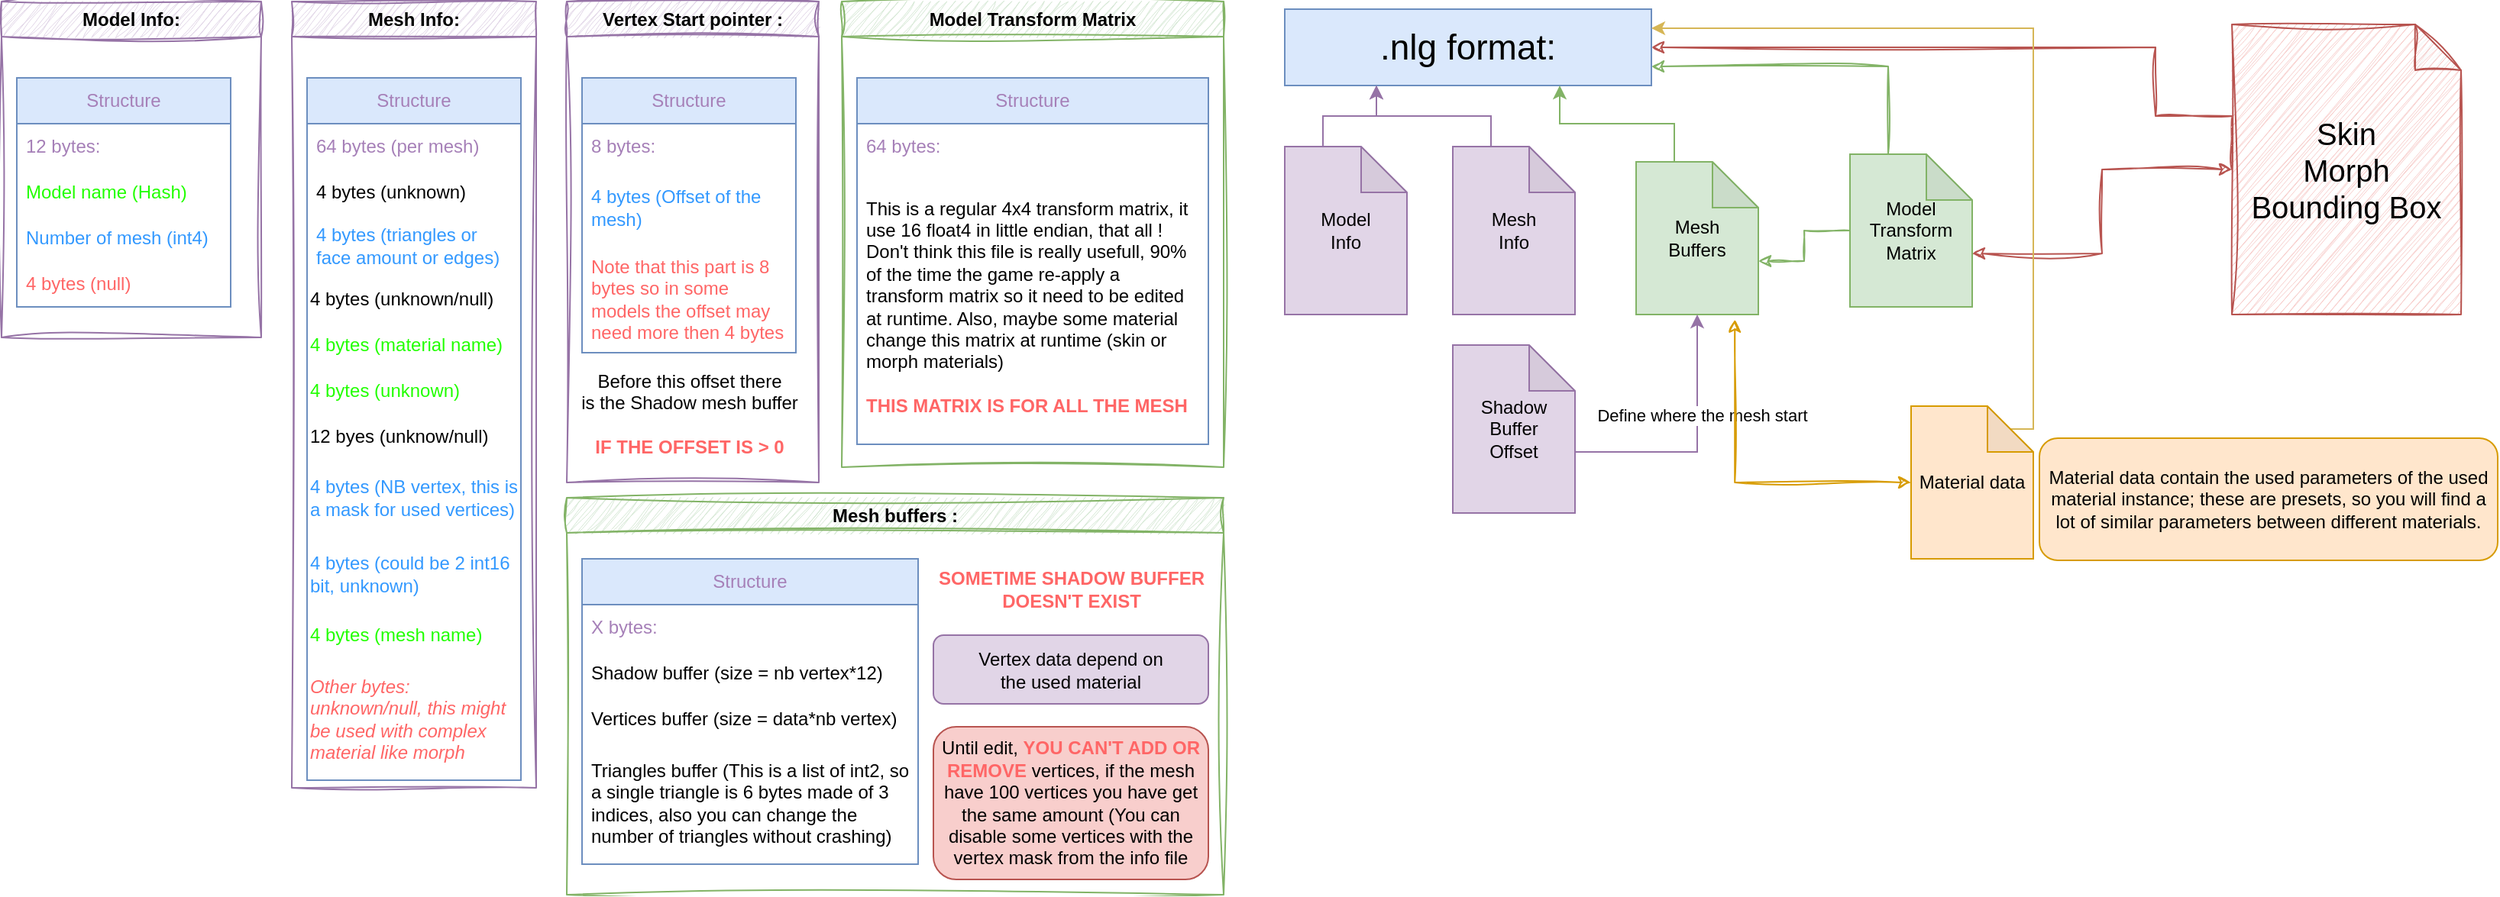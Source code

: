 <mxfile version="24.7.7">
  <diagram name="Page-1" id="0iKNBjSxTO5VBwB9Uzt2">
    <mxGraphModel dx="2261" dy="738" grid="1" gridSize="10" guides="1" tooltips="1" connect="1" arrows="1" fold="1" page="1" pageScale="1" pageWidth="827" pageHeight="1169" math="0" shadow="0">
      <root>
        <mxCell id="0" />
        <mxCell id="1" parent="0" />
        <mxCell id="Hm81v1ggbnl3Qcxi1E1R-1" value=".nlg format:" style="rounded=0;whiteSpace=wrap;html=1;fillColor=#dae8fc;strokeColor=#6c8ebf;glass=0;shadow=0;labelBackgroundColor=none;fontSize=23;" vertex="1" parent="1">
          <mxGeometry x="30" y="20" width="240" height="50" as="geometry" />
        </mxCell>
        <mxCell id="Hm81v1ggbnl3Qcxi1E1R-2" style="edgeStyle=orthogonalEdgeStyle;rounded=0;orthogonalLoop=1;jettySize=auto;html=1;exitX=0;exitY=0;exitDx=25;exitDy=0;exitPerimeter=0;entryX=0.25;entryY=1;entryDx=0;entryDy=0;fillColor=#e1d5e7;strokeColor=#9673a6;" edge="1" parent="1" source="Hm81v1ggbnl3Qcxi1E1R-3" target="Hm81v1ggbnl3Qcxi1E1R-1">
          <mxGeometry relative="1" as="geometry" />
        </mxCell>
        <mxCell id="Hm81v1ggbnl3Qcxi1E1R-3" value="Model&lt;br&gt;Info" style="shape=note;whiteSpace=wrap;html=1;backgroundOutline=1;darkOpacity=0.05;fillColor=#e1d5e7;strokeColor=#9673a6;" vertex="1" parent="1">
          <mxGeometry x="30" y="110" width="80" height="110" as="geometry" />
        </mxCell>
        <mxCell id="Hm81v1ggbnl3Qcxi1E1R-4" style="edgeStyle=orthogonalEdgeStyle;rounded=0;orthogonalLoop=1;jettySize=auto;html=1;exitX=0;exitY=0;exitDx=25;exitDy=0;exitPerimeter=0;entryX=0.25;entryY=1;entryDx=0;entryDy=0;fillColor=#e1d5e7;strokeColor=#9673a6;" edge="1" parent="1" source="Hm81v1ggbnl3Qcxi1E1R-5" target="Hm81v1ggbnl3Qcxi1E1R-1">
          <mxGeometry relative="1" as="geometry" />
        </mxCell>
        <mxCell id="Hm81v1ggbnl3Qcxi1E1R-5" value="Mesh&lt;br&gt;Info" style="shape=note;whiteSpace=wrap;html=1;backgroundOutline=1;darkOpacity=0.05;fillColor=#e1d5e7;strokeColor=#9673a6;" vertex="1" parent="1">
          <mxGeometry x="140" y="110" width="80" height="110" as="geometry" />
        </mxCell>
        <mxCell id="Hm81v1ggbnl3Qcxi1E1R-6" style="edgeStyle=orthogonalEdgeStyle;rounded=0;orthogonalLoop=1;jettySize=auto;html=1;exitX=0;exitY=0;exitDx=25;exitDy=0;exitPerimeter=0;entryX=0.75;entryY=1;entryDx=0;entryDy=0;fillColor=#d5e8d4;strokeColor=#82b366;" edge="1" parent="1" source="Hm81v1ggbnl3Qcxi1E1R-7" target="Hm81v1ggbnl3Qcxi1E1R-1">
          <mxGeometry relative="1" as="geometry" />
        </mxCell>
        <mxCell id="Hm81v1ggbnl3Qcxi1E1R-7" value="Mesh&lt;br&gt;Buffers" style="shape=note;whiteSpace=wrap;html=1;backgroundOutline=1;darkOpacity=0.05;fillColor=#d5e8d4;strokeColor=#82b366;" vertex="1" parent="1">
          <mxGeometry x="260" y="120" width="80" height="100" as="geometry" />
        </mxCell>
        <mxCell id="Hm81v1ggbnl3Qcxi1E1R-8" style="edgeStyle=orthogonalEdgeStyle;rounded=0;orthogonalLoop=1;jettySize=auto;html=1;exitX=0;exitY=0;exitDx=25;exitDy=0;exitPerimeter=0;entryX=1;entryY=0.75;entryDx=0;entryDy=0;sketch=1;curveFitting=1;jiggle=2;fillColor=#d5e8d4;strokeColor=#82b366;" edge="1" parent="1" source="Hm81v1ggbnl3Qcxi1E1R-9" target="Hm81v1ggbnl3Qcxi1E1R-1">
          <mxGeometry relative="1" as="geometry" />
        </mxCell>
        <mxCell id="Hm81v1ggbnl3Qcxi1E1R-9" value="Model&lt;br&gt;Transform&lt;br&gt;Matrix" style="shape=note;whiteSpace=wrap;html=1;backgroundOutline=1;darkOpacity=0.05;fillColor=#d5e8d4;strokeColor=#82b366;direction=east;" vertex="1" parent="1">
          <mxGeometry x="400" y="115" width="80" height="100" as="geometry" />
        </mxCell>
        <mxCell id="Hm81v1ggbnl3Qcxi1E1R-10" value="Shadow&lt;br&gt;Buffer&lt;br&gt;Offset" style="shape=note;whiteSpace=wrap;html=1;backgroundOutline=1;darkOpacity=0.05;fillColor=#e1d5e7;strokeColor=#9673a6;" vertex="1" parent="1">
          <mxGeometry x="140" y="240" width="80" height="110" as="geometry" />
        </mxCell>
        <mxCell id="Hm81v1ggbnl3Qcxi1E1R-11" style="edgeStyle=orthogonalEdgeStyle;rounded=0;orthogonalLoop=1;jettySize=auto;html=1;exitX=0;exitY=0.5;exitDx=0;exitDy=0;exitPerimeter=0;entryX=1;entryY=0.5;entryDx=0;entryDy=0;sketch=1;curveFitting=1;jiggle=2;fillColor=#f8cecc;strokeColor=#b85450;" edge="1" parent="1" source="Hm81v1ggbnl3Qcxi1E1R-12" target="Hm81v1ggbnl3Qcxi1E1R-1">
          <mxGeometry relative="1" as="geometry">
            <Array as="points">
              <mxPoint x="650" y="90" />
              <mxPoint x="600" y="90" />
              <mxPoint x="600" y="45" />
            </Array>
          </mxGeometry>
        </mxCell>
        <mxCell id="Hm81v1ggbnl3Qcxi1E1R-12" value="Skin&lt;br style=&quot;font-size: 20px;&quot;&gt;Morph&lt;br style=&quot;font-size: 20px;&quot;&gt;Bounding Box" style="shape=note;whiteSpace=wrap;html=1;backgroundOutline=1;darkOpacity=0.05;fillColor=#f8cecc;strokeColor=#b85450;fontSize=20;sketch=1;curveFitting=1;jiggle=2;" vertex="1" parent="1">
          <mxGeometry x="650" y="30" width="150" height="190" as="geometry" />
        </mxCell>
        <mxCell id="Hm81v1ggbnl3Qcxi1E1R-13" style="edgeStyle=orthogonalEdgeStyle;rounded=0;orthogonalLoop=1;jettySize=auto;html=1;exitX=0;exitY=0.5;exitDx=0;exitDy=0;exitPerimeter=0;entryX=0;entryY=0;entryDx=80;entryDy=65;entryPerimeter=0;fillColor=#d5e8d4;strokeColor=#82b366;flowAnimation=0;sketch=1;curveFitting=1;jiggle=2;" edge="1" parent="1" source="Hm81v1ggbnl3Qcxi1E1R-9" target="Hm81v1ggbnl3Qcxi1E1R-7">
          <mxGeometry relative="1" as="geometry" />
        </mxCell>
        <mxCell id="Hm81v1ggbnl3Qcxi1E1R-14" style="edgeStyle=orthogonalEdgeStyle;rounded=0;orthogonalLoop=1;jettySize=auto;html=1;exitX=0;exitY=0.5;exitDx=0;exitDy=0;exitPerimeter=0;entryX=0;entryY=0;entryDx=80;entryDy=65;entryPerimeter=0;fillColor=#f8cecc;strokeColor=#b85450;sketch=1;curveFitting=1;jiggle=2;startArrow=classic;startFill=1;" edge="1" parent="1" source="Hm81v1ggbnl3Qcxi1E1R-12" target="Hm81v1ggbnl3Qcxi1E1R-9">
          <mxGeometry relative="1" as="geometry" />
        </mxCell>
        <mxCell id="Hm81v1ggbnl3Qcxi1E1R-15" style="edgeStyle=orthogonalEdgeStyle;rounded=0;orthogonalLoop=1;jettySize=auto;html=1;exitX=0;exitY=0;exitDx=80;exitDy=70;exitPerimeter=0;entryX=0.5;entryY=1;entryDx=0;entryDy=0;entryPerimeter=0;fillColor=#e1d5e7;strokeColor=#9673a6;" edge="1" parent="1" source="Hm81v1ggbnl3Qcxi1E1R-10" target="Hm81v1ggbnl3Qcxi1E1R-7">
          <mxGeometry relative="1" as="geometry" />
        </mxCell>
        <mxCell id="Hm81v1ggbnl3Qcxi1E1R-16" value="Define where the mesh start" style="edgeLabel;html=1;align=center;verticalAlign=middle;resizable=0;points=[];" vertex="1" connectable="0" parent="Hm81v1ggbnl3Qcxi1E1R-15">
          <mxGeometry x="0.224" y="-3" relative="1" as="geometry">
            <mxPoint as="offset" />
          </mxGeometry>
        </mxCell>
        <mxCell id="Hm81v1ggbnl3Qcxi1E1R-17" value="Model Info:" style="swimlane;whiteSpace=wrap;html=1;fillColor=#e1d5e7;strokeColor=#9673a6;sketch=1;curveFitting=1;jiggle=2;" vertex="1" parent="1">
          <mxGeometry x="-810" y="15" width="170" height="220" as="geometry" />
        </mxCell>
        <mxCell id="Hm81v1ggbnl3Qcxi1E1R-18" value="&lt;font color=&quot;#a680b8&quot;&gt;Structure&lt;/font&gt;" style="swimlane;fontStyle=0;childLayout=stackLayout;horizontal=1;startSize=30;horizontalStack=0;resizeParent=1;resizeParentMax=0;resizeLast=0;collapsible=1;marginBottom=0;whiteSpace=wrap;html=1;fillColor=#dae8fc;strokeColor=#6c8ebf;" vertex="1" parent="Hm81v1ggbnl3Qcxi1E1R-17">
          <mxGeometry x="10" y="50" width="140" height="150" as="geometry" />
        </mxCell>
        <mxCell id="Hm81v1ggbnl3Qcxi1E1R-19" value="12 bytes:" style="text;strokeColor=none;fillColor=none;align=left;verticalAlign=middle;spacingLeft=4;spacingRight=4;overflow=hidden;points=[[0,0.5],[1,0.5]];portConstraint=eastwest;rotatable=0;whiteSpace=wrap;html=1;fontColor=#A680B8;" vertex="1" parent="Hm81v1ggbnl3Qcxi1E1R-18">
          <mxGeometry y="30" width="140" height="30" as="geometry" />
        </mxCell>
        <mxCell id="Hm81v1ggbnl3Qcxi1E1R-20" value="Model name (Hash)" style="text;strokeColor=none;fillColor=none;align=left;verticalAlign=middle;spacingLeft=4;spacingRight=4;overflow=hidden;points=[[0,0.5],[1,0.5]];portConstraint=eastwest;rotatable=0;whiteSpace=wrap;html=1;fontColor=#22FF00;" vertex="1" parent="Hm81v1ggbnl3Qcxi1E1R-18">
          <mxGeometry y="60" width="140" height="30" as="geometry" />
        </mxCell>
        <mxCell id="Hm81v1ggbnl3Qcxi1E1R-21" value="Number of mesh (int4)" style="text;strokeColor=none;fillColor=none;align=left;verticalAlign=middle;spacingLeft=4;spacingRight=4;overflow=hidden;points=[[0,0.5],[1,0.5]];portConstraint=eastwest;rotatable=0;whiteSpace=wrap;html=1;fontColor=#3399FF;" vertex="1" parent="Hm81v1ggbnl3Qcxi1E1R-18">
          <mxGeometry y="90" width="140" height="30" as="geometry" />
        </mxCell>
        <mxCell id="Hm81v1ggbnl3Qcxi1E1R-22" value="4 bytes (null)" style="text;strokeColor=none;fillColor=none;align=left;verticalAlign=middle;spacingLeft=4;spacingRight=4;overflow=hidden;points=[[0,0.5],[1,0.5]];portConstraint=eastwest;rotatable=0;whiteSpace=wrap;html=1;fontColor=#FF6666;" vertex="1" parent="Hm81v1ggbnl3Qcxi1E1R-18">
          <mxGeometry y="120" width="140" height="30" as="geometry" />
        </mxCell>
        <mxCell id="Hm81v1ggbnl3Qcxi1E1R-23" value="Mesh Info:" style="swimlane;whiteSpace=wrap;html=1;fillColor=#e1d5e7;strokeColor=#9673a6;sketch=1;curveFitting=1;jiggle=2;" vertex="1" parent="1">
          <mxGeometry x="-620" y="15" width="160" height="515" as="geometry" />
        </mxCell>
        <mxCell id="Hm81v1ggbnl3Qcxi1E1R-24" value="&lt;font color=&quot;#a680b8&quot;&gt;Structure&lt;/font&gt;" style="swimlane;fontStyle=0;childLayout=stackLayout;horizontal=1;startSize=30;horizontalStack=0;resizeParent=1;resizeParentMax=0;resizeLast=0;collapsible=1;marginBottom=0;whiteSpace=wrap;html=1;fillColor=#dae8fc;strokeColor=#6c8ebf;" vertex="1" parent="Hm81v1ggbnl3Qcxi1E1R-23">
          <mxGeometry x="10" y="50" width="140" height="460" as="geometry" />
        </mxCell>
        <mxCell id="Hm81v1ggbnl3Qcxi1E1R-25" value="64 bytes (per mesh)" style="text;strokeColor=none;fillColor=none;align=left;verticalAlign=middle;spacingLeft=4;spacingRight=4;overflow=hidden;points=[[0,0.5],[1,0.5]];portConstraint=eastwest;rotatable=0;whiteSpace=wrap;html=1;fontColor=#A680B8;" vertex="1" parent="Hm81v1ggbnl3Qcxi1E1R-24">
          <mxGeometry y="30" width="140" height="30" as="geometry" />
        </mxCell>
        <mxCell id="Hm81v1ggbnl3Qcxi1E1R-26" value="4 bytes (unknown)" style="text;strokeColor=none;fillColor=none;align=left;verticalAlign=middle;spacingLeft=4;spacingRight=4;overflow=hidden;points=[[0,0.5],[1,0.5]];portConstraint=eastwest;rotatable=0;whiteSpace=wrap;html=1;" vertex="1" parent="Hm81v1ggbnl3Qcxi1E1R-24">
          <mxGeometry y="60" width="140" height="30" as="geometry" />
        </mxCell>
        <mxCell id="Hm81v1ggbnl3Qcxi1E1R-27" value="4 bytes (triangles or face amount or edges)" style="text;strokeColor=none;fillColor=none;align=left;verticalAlign=middle;spacingLeft=4;spacingRight=4;overflow=hidden;points=[[0,0.5],[1,0.5]];portConstraint=eastwest;rotatable=0;whiteSpace=wrap;html=1;fontColor=#3399FF;" vertex="1" parent="Hm81v1ggbnl3Qcxi1E1R-24">
          <mxGeometry y="90" width="140" height="40" as="geometry" />
        </mxCell>
        <mxCell id="Hm81v1ggbnl3Qcxi1E1R-28" value="4 bytes (unknown/null)" style="text;html=1;align=left;verticalAlign=middle;whiteSpace=wrap;rounded=0;" vertex="1" parent="Hm81v1ggbnl3Qcxi1E1R-24">
          <mxGeometry y="130" width="140" height="30" as="geometry" />
        </mxCell>
        <mxCell id="Hm81v1ggbnl3Qcxi1E1R-29" value="4 bytes (material name)" style="text;html=1;align=left;verticalAlign=middle;whiteSpace=wrap;rounded=0;fontColor=#22FF00;" vertex="1" parent="Hm81v1ggbnl3Qcxi1E1R-24">
          <mxGeometry y="160" width="140" height="30" as="geometry" />
        </mxCell>
        <mxCell id="Hm81v1ggbnl3Qcxi1E1R-30" value="4 bytes (unknown)" style="text;html=1;align=left;verticalAlign=middle;whiteSpace=wrap;rounded=0;labelBackgroundColor=none;fontColor=#22FF00;" vertex="1" parent="Hm81v1ggbnl3Qcxi1E1R-24">
          <mxGeometry y="190" width="140" height="30" as="geometry" />
        </mxCell>
        <mxCell id="Hm81v1ggbnl3Qcxi1E1R-31" value="12 byes (unknow/null)" style="text;html=1;align=left;verticalAlign=middle;whiteSpace=wrap;rounded=0;labelBackgroundColor=none;fontColor=#000000;" vertex="1" parent="Hm81v1ggbnl3Qcxi1E1R-24">
          <mxGeometry y="220" width="140" height="30" as="geometry" />
        </mxCell>
        <mxCell id="Hm81v1ggbnl3Qcxi1E1R-32" value="4 bytes (NB vertex, this is a mask for used vertices)" style="text;html=1;align=left;verticalAlign=middle;whiteSpace=wrap;rounded=0;labelBackgroundColor=none;fontColor=#3399FF;" vertex="1" parent="Hm81v1ggbnl3Qcxi1E1R-24">
          <mxGeometry y="250" width="140" height="50" as="geometry" />
        </mxCell>
        <mxCell id="Hm81v1ggbnl3Qcxi1E1R-33" value="4 bytes (could be 2 int16 bit, unknown)" style="text;html=1;align=left;verticalAlign=middle;whiteSpace=wrap;rounded=0;labelBackgroundColor=none;fontColor=#3399FF;" vertex="1" parent="Hm81v1ggbnl3Qcxi1E1R-24">
          <mxGeometry y="300" width="140" height="50" as="geometry" />
        </mxCell>
        <mxCell id="Hm81v1ggbnl3Qcxi1E1R-34" value="4 bytes (mesh name)" style="text;html=1;align=left;verticalAlign=middle;whiteSpace=wrap;rounded=0;labelBackgroundColor=none;fontColor=#22FF00;" vertex="1" parent="Hm81v1ggbnl3Qcxi1E1R-24">
          <mxGeometry y="350" width="140" height="30" as="geometry" />
        </mxCell>
        <mxCell id="Hm81v1ggbnl3Qcxi1E1R-35" value="&lt;i&gt;Other bytes: unknown/null, this might be used with complex material like morph&lt;/i&gt;" style="text;html=1;align=left;verticalAlign=middle;whiteSpace=wrap;rounded=0;labelBackgroundColor=none;fontColor=#FF6666;" vertex="1" parent="Hm81v1ggbnl3Qcxi1E1R-24">
          <mxGeometry y="380" width="140" height="80" as="geometry" />
        </mxCell>
        <mxCell id="Hm81v1ggbnl3Qcxi1E1R-36" value="Vertex Start pointer :" style="swimlane;whiteSpace=wrap;html=1;fillColor=#e1d5e7;strokeColor=#9673a6;sketch=1;curveFitting=1;jiggle=2;" vertex="1" parent="1">
          <mxGeometry x="-440" y="15" width="165" height="315" as="geometry" />
        </mxCell>
        <mxCell id="Hm81v1ggbnl3Qcxi1E1R-37" value="&lt;font color=&quot;#a680b8&quot;&gt;Structure&lt;/font&gt;" style="swimlane;fontStyle=0;childLayout=stackLayout;horizontal=1;startSize=30;horizontalStack=0;resizeParent=1;resizeParentMax=0;resizeLast=0;collapsible=1;marginBottom=0;whiteSpace=wrap;html=1;fillColor=#dae8fc;strokeColor=#6c8ebf;" vertex="1" parent="Hm81v1ggbnl3Qcxi1E1R-36">
          <mxGeometry x="10" y="50" width="140" height="180" as="geometry" />
        </mxCell>
        <mxCell id="Hm81v1ggbnl3Qcxi1E1R-38" value="8 bytes:" style="text;strokeColor=none;fillColor=none;align=left;verticalAlign=middle;spacingLeft=4;spacingRight=4;overflow=hidden;points=[[0,0.5],[1,0.5]];portConstraint=eastwest;rotatable=0;whiteSpace=wrap;html=1;fontColor=#A680B8;" vertex="1" parent="Hm81v1ggbnl3Qcxi1E1R-37">
          <mxGeometry y="30" width="140" height="30" as="geometry" />
        </mxCell>
        <mxCell id="Hm81v1ggbnl3Qcxi1E1R-39" value="4 bytes (Offset of the mesh)" style="text;strokeColor=none;fillColor=none;align=left;verticalAlign=middle;spacingLeft=4;spacingRight=4;overflow=hidden;points=[[0,0.5],[1,0.5]];portConstraint=eastwest;rotatable=0;whiteSpace=wrap;html=1;fontColor=#3399FF;" vertex="1" parent="Hm81v1ggbnl3Qcxi1E1R-37">
          <mxGeometry y="60" width="140" height="50" as="geometry" />
        </mxCell>
        <mxCell id="Hm81v1ggbnl3Qcxi1E1R-40" value="Note that this part is 8 bytes so in some models the offset may need more then 4 bytes" style="text;strokeColor=none;fillColor=none;align=left;verticalAlign=middle;spacingLeft=4;spacingRight=4;overflow=hidden;points=[[0,0.5],[1,0.5]];portConstraint=eastwest;rotatable=0;whiteSpace=wrap;html=1;fontColor=#FF6666;" vertex="1" parent="Hm81v1ggbnl3Qcxi1E1R-37">
          <mxGeometry y="110" width="140" height="70" as="geometry" />
        </mxCell>
        <mxCell id="Hm81v1ggbnl3Qcxi1E1R-41" value="Before this offset there &lt;br&gt;is the Shadow mesh buffer&lt;br&gt;&lt;br&gt;&lt;font color=&quot;#ff6666&quot;&gt;&lt;b&gt;IF THE OFFSET IS &amp;gt; 0&lt;/b&gt;&lt;/font&gt;" style="text;html=1;align=center;verticalAlign=middle;resizable=0;points=[];autosize=1;strokeColor=none;fillColor=none;" vertex="1" parent="Hm81v1ggbnl3Qcxi1E1R-36">
          <mxGeometry x="-5" y="235" width="170" height="70" as="geometry" />
        </mxCell>
        <mxCell id="Hm81v1ggbnl3Qcxi1E1R-42" value="Mesh buffers :" style="swimlane;whiteSpace=wrap;html=1;fillColor=#d5e8d4;strokeColor=#82b366;sketch=1;curveFitting=1;jiggle=2;" vertex="1" parent="1">
          <mxGeometry x="-440" y="340" width="430" height="260" as="geometry" />
        </mxCell>
        <mxCell id="Hm81v1ggbnl3Qcxi1E1R-43" value="&lt;font color=&quot;#a680b8&quot;&gt;Structure&lt;/font&gt;" style="swimlane;fontStyle=0;childLayout=stackLayout;horizontal=1;startSize=30;horizontalStack=0;resizeParent=1;resizeParentMax=0;resizeLast=0;collapsible=1;marginBottom=0;whiteSpace=wrap;html=1;fillColor=#dae8fc;strokeColor=#6c8ebf;" vertex="1" parent="Hm81v1ggbnl3Qcxi1E1R-42">
          <mxGeometry x="10" y="40" width="220" height="200" as="geometry" />
        </mxCell>
        <mxCell id="Hm81v1ggbnl3Qcxi1E1R-44" value="X bytes:" style="text;strokeColor=none;fillColor=none;align=left;verticalAlign=middle;spacingLeft=4;spacingRight=4;overflow=hidden;points=[[0,0.5],[1,0.5]];portConstraint=eastwest;rotatable=0;whiteSpace=wrap;html=1;fontColor=#A680B8;" vertex="1" parent="Hm81v1ggbnl3Qcxi1E1R-43">
          <mxGeometry y="30" width="220" height="30" as="geometry" />
        </mxCell>
        <mxCell id="Hm81v1ggbnl3Qcxi1E1R-45" value="Shadow buffer (size = nb vertex*12)" style="text;strokeColor=none;fillColor=none;align=left;verticalAlign=middle;spacingLeft=4;spacingRight=4;overflow=hidden;points=[[0,0.5],[1,0.5]];portConstraint=eastwest;rotatable=0;whiteSpace=wrap;html=1;fontColor=#000000;" vertex="1" parent="Hm81v1ggbnl3Qcxi1E1R-43">
          <mxGeometry y="60" width="220" height="30" as="geometry" />
        </mxCell>
        <mxCell id="Hm81v1ggbnl3Qcxi1E1R-46" value="Vertices buffer (size = data*nb vertex)" style="text;strokeColor=none;fillColor=none;align=left;verticalAlign=middle;spacingLeft=4;spacingRight=4;overflow=hidden;points=[[0,0.5],[1,0.5]];portConstraint=eastwest;rotatable=0;whiteSpace=wrap;html=1;fontColor=#000000;" vertex="1" parent="Hm81v1ggbnl3Qcxi1E1R-43">
          <mxGeometry y="90" width="220" height="30" as="geometry" />
        </mxCell>
        <mxCell id="Hm81v1ggbnl3Qcxi1E1R-47" value="Triangles buffer (This is a list of int2, so a single triangle is 6 bytes made of 3 indices, also you can change the number of triangles without crashing)" style="text;strokeColor=none;fillColor=none;align=left;verticalAlign=middle;spacingLeft=4;spacingRight=4;overflow=hidden;points=[[0,0.5],[1,0.5]];portConstraint=eastwest;rotatable=0;whiteSpace=wrap;html=1;fontColor=#000000;" vertex="1" parent="Hm81v1ggbnl3Qcxi1E1R-43">
          <mxGeometry y="120" width="220" height="80" as="geometry" />
        </mxCell>
        <mxCell id="Hm81v1ggbnl3Qcxi1E1R-48" value="&lt;b&gt;SOMETIME SHADOW BUFFER &lt;br&gt;DOESN&#39;T EXIST&lt;/b&gt;" style="text;html=1;align=center;verticalAlign=middle;resizable=0;points=[];autosize=1;strokeColor=none;fillColor=none;fontColor=#FF6666;" vertex="1" parent="Hm81v1ggbnl3Qcxi1E1R-42">
          <mxGeometry x="230" y="40" width="200" height="40" as="geometry" />
        </mxCell>
        <mxCell id="Hm81v1ggbnl3Qcxi1E1R-49" value="&lt;span style=&quot;text-wrap: nowrap;&quot;&gt;Vertex data depend on&lt;/span&gt;&lt;br style=&quot;text-wrap: nowrap;&quot;&gt;&lt;span style=&quot;text-wrap: nowrap;&quot;&gt;the used material&lt;/span&gt;" style="rounded=1;whiteSpace=wrap;html=1;fillColor=#e1d5e7;strokeColor=#9673a6;" vertex="1" parent="Hm81v1ggbnl3Qcxi1E1R-42">
          <mxGeometry x="240" y="90" width="180" height="45" as="geometry" />
        </mxCell>
        <mxCell id="Hm81v1ggbnl3Qcxi1E1R-50" value="Until edit, &lt;b&gt;&lt;font color=&quot;#ff6666&quot;&gt;YOU CAN&#39;T ADD OR REMOVE&lt;/font&gt;&lt;/b&gt; vertices, if the mesh have 100 vertices you have get the same amount (You can disable some vertices with the vertex mask from the info file" style="rounded=1;whiteSpace=wrap;html=1;fillColor=#f8cecc;strokeColor=#b85450;" vertex="1" parent="Hm81v1ggbnl3Qcxi1E1R-42">
          <mxGeometry x="240" y="150" width="180" height="100" as="geometry" />
        </mxCell>
        <mxCell id="Hm81v1ggbnl3Qcxi1E1R-51" value="Model Transform Matrix" style="swimlane;whiteSpace=wrap;html=1;fillColor=#d5e8d4;strokeColor=#82b366;sketch=1;curveFitting=1;jiggle=2;" vertex="1" parent="1">
          <mxGeometry x="-260" y="15" width="250" height="305" as="geometry" />
        </mxCell>
        <mxCell id="Hm81v1ggbnl3Qcxi1E1R-52" value="&lt;font color=&quot;#a680b8&quot;&gt;Structure&lt;/font&gt;" style="swimlane;fontStyle=0;childLayout=stackLayout;horizontal=1;startSize=30;horizontalStack=0;resizeParent=1;resizeParentMax=0;resizeLast=0;collapsible=1;marginBottom=0;whiteSpace=wrap;html=1;fillColor=#dae8fc;strokeColor=#6c8ebf;" vertex="1" parent="Hm81v1ggbnl3Qcxi1E1R-51">
          <mxGeometry x="10" y="50" width="230" height="240" as="geometry" />
        </mxCell>
        <mxCell id="Hm81v1ggbnl3Qcxi1E1R-53" value="64 bytes:" style="text;strokeColor=none;fillColor=none;align=left;verticalAlign=middle;spacingLeft=4;spacingRight=4;overflow=hidden;points=[[0,0.5],[1,0.5]];portConstraint=eastwest;rotatable=0;whiteSpace=wrap;html=1;fontColor=#A680B8;" vertex="1" parent="Hm81v1ggbnl3Qcxi1E1R-52">
          <mxGeometry y="30" width="230" height="30" as="geometry" />
        </mxCell>
        <mxCell id="Hm81v1ggbnl3Qcxi1E1R-54" value="This is a regular 4x4 transform matrix, it use 16 float4 in little endian, that all !&lt;br&gt;Don&#39;t think this file is really usefull, 90% of the time the game re-apply a transform matrix so it need to be edited at runtime. Also, maybe some material change this matrix at runtime (skin or morph materials)&lt;br&gt;&lt;br&gt;&lt;font color=&quot;#ff6666&quot;&gt;&lt;b&gt;THIS MATRIX IS FOR ALL THE MESH&lt;/b&gt;&lt;/font&gt;" style="text;strokeColor=none;fillColor=none;align=left;verticalAlign=middle;spacingLeft=4;spacingRight=4;overflow=hidden;points=[[0,0.5],[1,0.5]];portConstraint=eastwest;rotatable=0;whiteSpace=wrap;html=1;fontColor=default;" vertex="1" parent="Hm81v1ggbnl3Qcxi1E1R-52">
          <mxGeometry y="60" width="230" height="180" as="geometry" />
        </mxCell>
        <mxCell id="Hm81v1ggbnl3Qcxi1E1R-55" style="edgeStyle=orthogonalEdgeStyle;rounded=0;orthogonalLoop=1;jettySize=auto;html=1;exitX=0;exitY=0;exitDx=65;exitDy=15;exitPerimeter=0;entryX=1;entryY=0.25;entryDx=0;entryDy=0;fillColor=#fff2cc;strokeColor=#d6b656;" edge="1" parent="1" source="Hm81v1ggbnl3Qcxi1E1R-56" target="Hm81v1ggbnl3Qcxi1E1R-1">
          <mxGeometry relative="1" as="geometry">
            <Array as="points">
              <mxPoint x="520" y="295" />
              <mxPoint x="520" y="33" />
            </Array>
          </mxGeometry>
        </mxCell>
        <mxCell id="Hm81v1ggbnl3Qcxi1E1R-56" value="Material data" style="shape=note;whiteSpace=wrap;html=1;backgroundOutline=1;darkOpacity=0.05;fillColor=#ffe6cc;strokeColor=#d79b00;" vertex="1" parent="1">
          <mxGeometry x="440" y="280" width="80" height="100" as="geometry" />
        </mxCell>
        <mxCell id="Hm81v1ggbnl3Qcxi1E1R-57" style="edgeStyle=orthogonalEdgeStyle;rounded=0;orthogonalLoop=1;jettySize=auto;html=1;exitX=0;exitY=0.5;exitDx=0;exitDy=0;exitPerimeter=0;entryX=0.808;entryY=1.033;entryDx=0;entryDy=0;entryPerimeter=0;fillColor=#ffe6cc;strokeColor=#d79b00;sketch=1;curveFitting=1;jiggle=2;startArrow=classic;startFill=1;" edge="1" parent="1" source="Hm81v1ggbnl3Qcxi1E1R-56" target="Hm81v1ggbnl3Qcxi1E1R-7">
          <mxGeometry relative="1" as="geometry" />
        </mxCell>
        <mxCell id="Hm81v1ggbnl3Qcxi1E1R-58" value="Material data contain the used parameters of the used material instance; these are presets, so you will find a lot of similar parameters between different materials." style="rounded=1;whiteSpace=wrap;html=1;fillColor=#ffe6cc;strokeColor=#d79b00;" vertex="1" parent="1">
          <mxGeometry x="524" y="301" width="300" height="80" as="geometry" />
        </mxCell>
      </root>
    </mxGraphModel>
  </diagram>
</mxfile>
